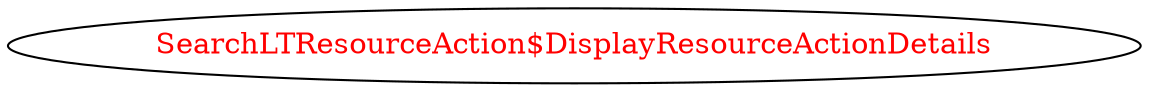 digraph dependencyGraph {
 concentrate=true;
 ranksep="2.0";
 rankdir="LR"; 
 splines="ortho";
"SearchLTResourceAction$DisplayResourceActionDetails" [fontcolor="red"];
}